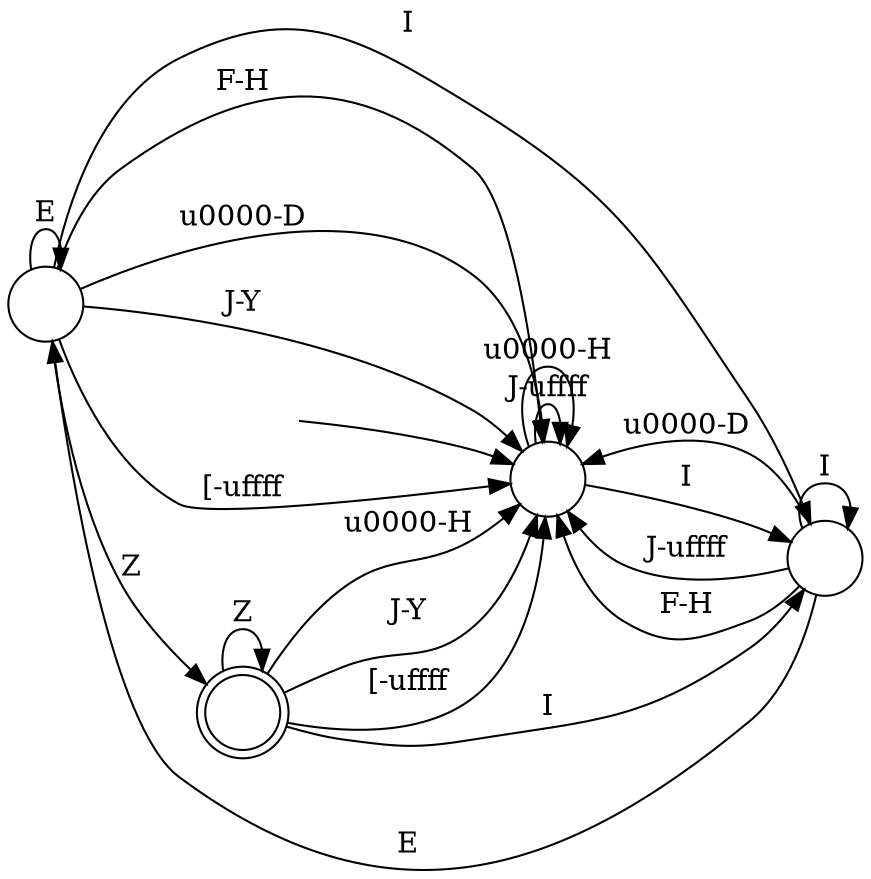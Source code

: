 digraph Automaton {
  rankdir = LR;
  0 [shape=circle,label=""];
  0 -> 1 [label="[-\uffff"]
  0 -> 2 [label="Z"]
  0 -> 1 [label="F-H"]
  0 -> 0 [label="E"]
  0 -> 1 [label="\u0000-D"]
  0 -> 3 [label="I"]
  0 -> 1 [label="J-Y"]
  1 [shape=circle,label=""];
  initial [shape=plaintext,label=""];
  initial -> 1
  1 -> 1 [label="J-\uffff"]
  1 -> 1 [label="\u0000-H"]
  1 -> 3 [label="I"]
  2 [shape=doublecircle,label=""];
  2 -> 1 [label="[-\uffff"]
  2 -> 2 [label="Z"]
  2 -> 1 [label="\u0000-H"]
  2 -> 3 [label="I"]
  2 -> 1 [label="J-Y"]
  3 [shape=circle,label=""];
  3 -> 1 [label="J-\uffff"]
  3 -> 1 [label="F-H"]
  3 -> 0 [label="E"]
  3 -> 1 [label="\u0000-D"]
  3 -> 3 [label="I"]
}
